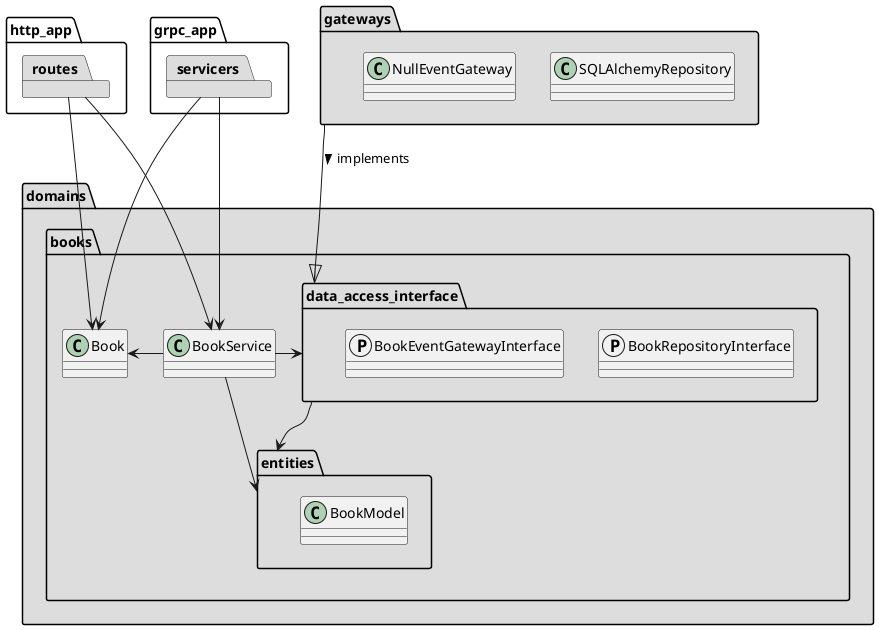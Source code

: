 @startuml
allowmixing
skinparam componentStyle uml1

package http_app {
    package routes #DDDDDD
}

package grpc_app {
    package servicers #DDDDDD
}

package domains #DDDDDD {
    package books {
        class Book
        class BookService

        package entities {
            class BookModel
        }

        package data_access_interface {
            protocol BookRepositoryInterface
            protocol BookEventGatewayInterface
        }
    }
}

package gateways #DDDDDD {
    class SQLAlchemyRepository
    class NullEventGateway
}


'links framework - domains
routes --> BookService
routes --> Book
servicers --> BookService
servicers --> Book

'links internal to books domain
BookService -l-> Book
BookService --> entities
BookService -r-> data_access_interface
data_access_interface --> entities

'links domains - gateways
gateways --|> data_access_interface: implements >

@enduml
